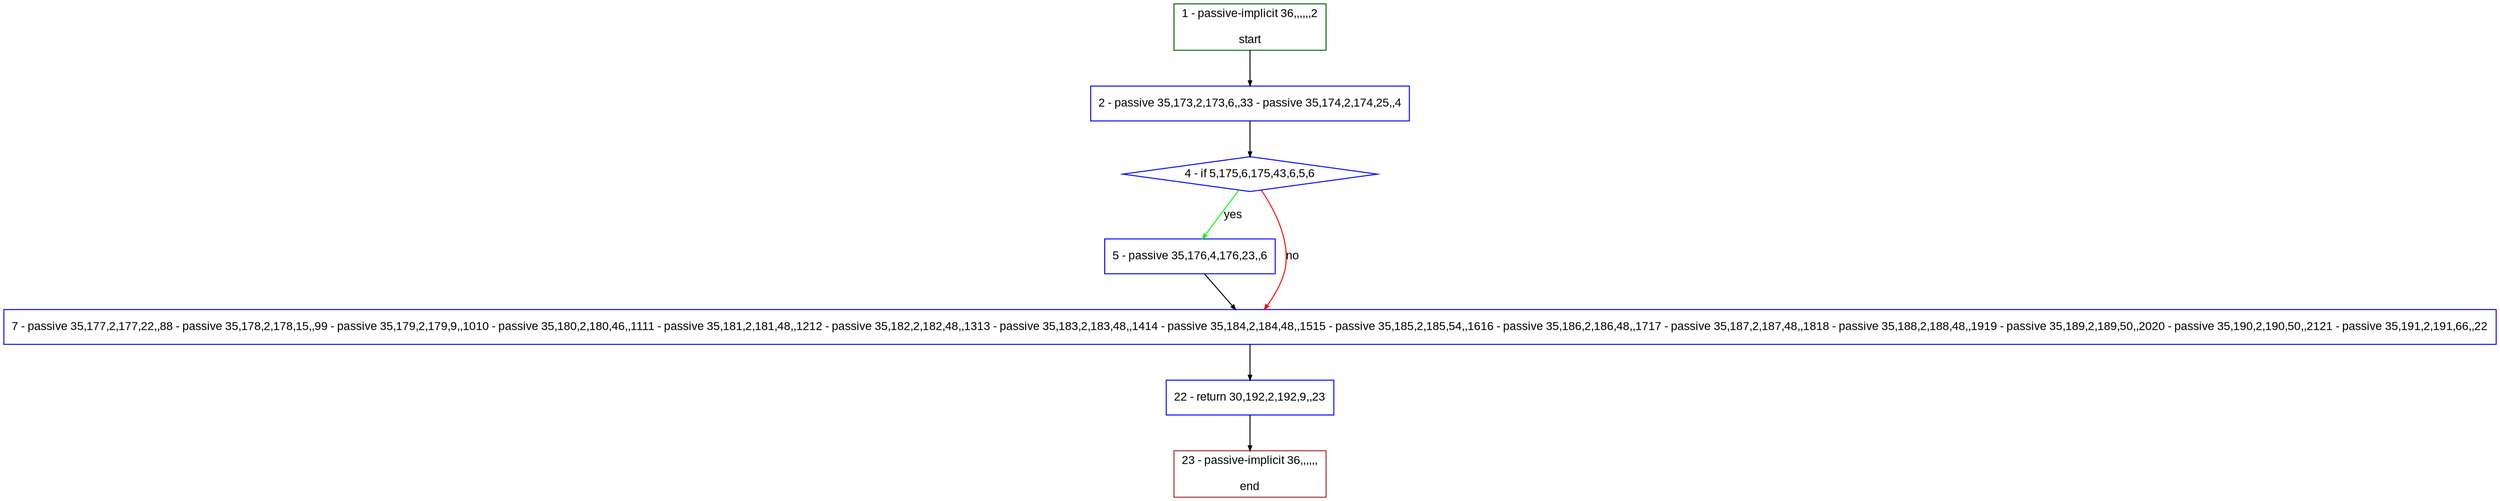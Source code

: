 digraph "" {
  graph [pack="true", label="", fontsize="12", packmode="clust", fontname="Arial", fillcolor="#FFFFCC", bgcolor="white", style="rounded,filled", compound="true"];
  node [node_initialized="no", label="", color="grey", fontsize="12", fillcolor="white", fontname="Arial", style="filled", shape="rectangle", compound="true", fixedsize="false"];
  edge [fontcolor="black", arrowhead="normal", arrowtail="none", arrowsize="0.5", ltail="", label="", color="black", fontsize="12", lhead="", fontname="Arial", dir="forward", compound="true"];
  __N1 [label="2 - passive 35,173,2,173,6,,33 - passive 35,174,2,174,25,,4", color="#0000ff", fillcolor="#ffffff", style="filled", shape="box"];
  __N2 [label="1 - passive-implicit 36,,,,,,2\n\nstart", color="#006400", fillcolor="#ffffff", style="filled", shape="box"];
  __N3 [label="4 - if 5,175,6,175,43,6,5,6", color="#0000ff", fillcolor="#ffffff", style="filled", shape="diamond"];
  __N4 [label="5 - passive 35,176,4,176,23,,6", color="#0000ff", fillcolor="#ffffff", style="filled", shape="box"];
  __N5 [label="7 - passive 35,177,2,177,22,,88 - passive 35,178,2,178,15,,99 - passive 35,179,2,179,9,,1010 - passive 35,180,2,180,46,,1111 - passive 35,181,2,181,48,,1212 - passive 35,182,2,182,48,,1313 - passive 35,183,2,183,48,,1414 - passive 35,184,2,184,48,,1515 - passive 35,185,2,185,54,,1616 - passive 35,186,2,186,48,,1717 - passive 35,187,2,187,48,,1818 - passive 35,188,2,188,48,,1919 - passive 35,189,2,189,50,,2020 - passive 35,190,2,190,50,,2121 - passive 35,191,2,191,66,,22", color="#0000ff", fillcolor="#ffffff", style="filled", shape="box"];
  __N6 [label="22 - return 30,192,2,192,9,,23", color="#0000ff", fillcolor="#ffffff", style="filled", shape="box"];
  __N7 [label="23 - passive-implicit 36,,,,,,\n\nend", color="#a52a2a", fillcolor="#ffffff", style="filled", shape="box"];
  __N2 -> __N1 [arrowhead="normal", arrowtail="none", color="#000000", label="", dir="forward"];
  __N1 -> __N3 [arrowhead="normal", arrowtail="none", color="#000000", label="", dir="forward"];
  __N3 -> __N4 [arrowhead="normal", arrowtail="none", color="#00ff00", label="yes", dir="forward"];
  __N3 -> __N5 [arrowhead="normal", arrowtail="none", color="#ff0000", label="no", dir="forward"];
  __N4 -> __N5 [arrowhead="normal", arrowtail="none", color="#000000", label="", dir="forward"];
  __N5 -> __N6 [arrowhead="normal", arrowtail="none", color="#000000", label="", dir="forward"];
  __N6 -> __N7 [arrowhead="normal", arrowtail="none", color="#000000", label="", dir="forward"];
}
